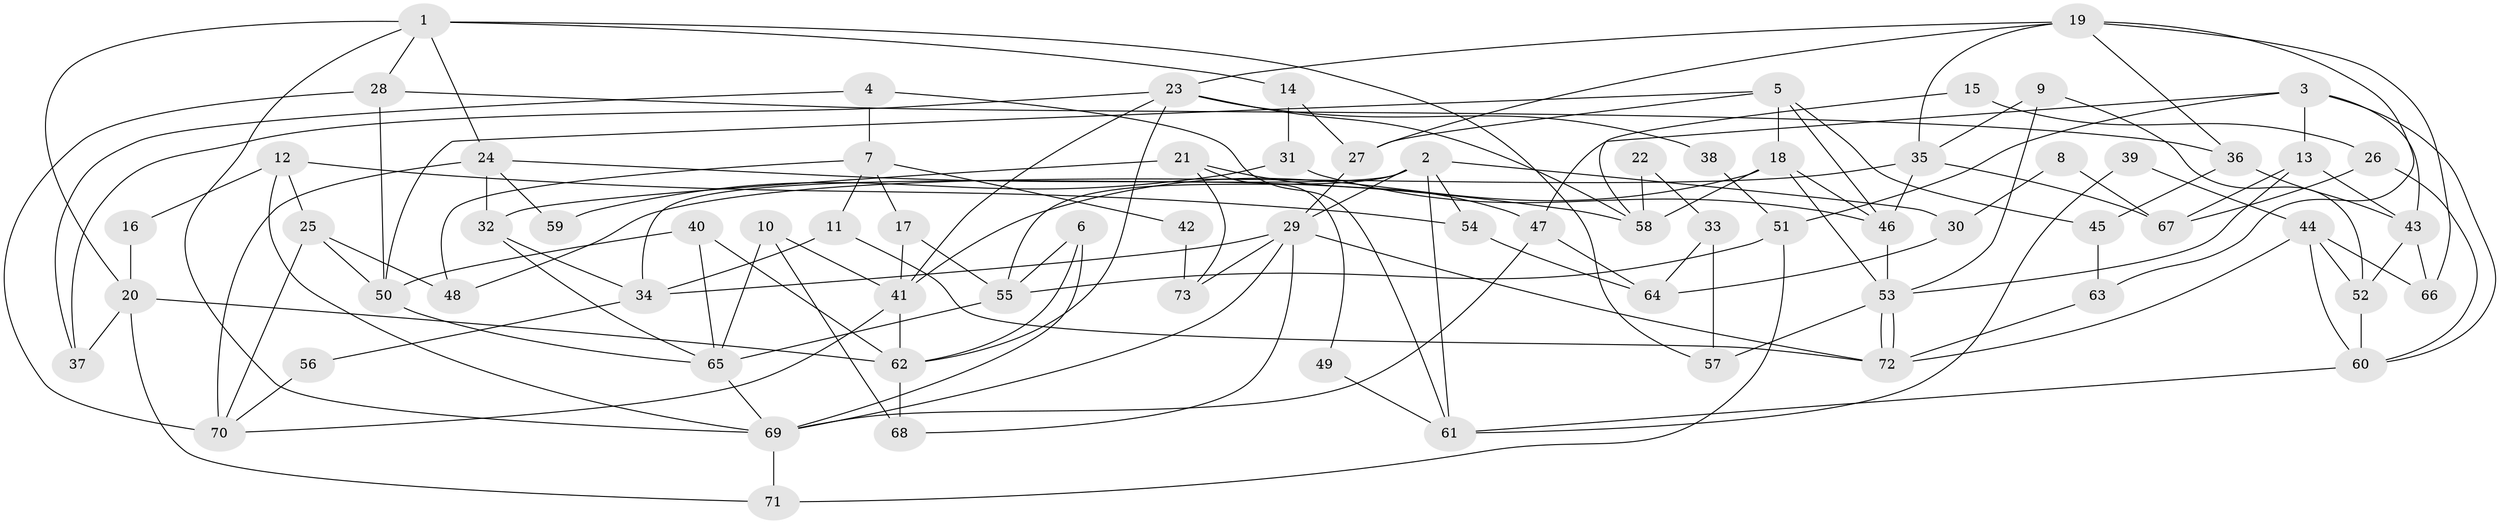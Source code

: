 // Generated by graph-tools (version 1.1) at 2025/26/03/09/25 03:26:18]
// undirected, 73 vertices, 146 edges
graph export_dot {
graph [start="1"]
  node [color=gray90,style=filled];
  1;
  2;
  3;
  4;
  5;
  6;
  7;
  8;
  9;
  10;
  11;
  12;
  13;
  14;
  15;
  16;
  17;
  18;
  19;
  20;
  21;
  22;
  23;
  24;
  25;
  26;
  27;
  28;
  29;
  30;
  31;
  32;
  33;
  34;
  35;
  36;
  37;
  38;
  39;
  40;
  41;
  42;
  43;
  44;
  45;
  46;
  47;
  48;
  49;
  50;
  51;
  52;
  53;
  54;
  55;
  56;
  57;
  58;
  59;
  60;
  61;
  62;
  63;
  64;
  65;
  66;
  67;
  68;
  69;
  70;
  71;
  72;
  73;
  1 -- 69;
  1 -- 28;
  1 -- 14;
  1 -- 20;
  1 -- 24;
  1 -- 57;
  2 -- 34;
  2 -- 61;
  2 -- 29;
  2 -- 30;
  2 -- 54;
  2 -- 55;
  3 -- 51;
  3 -- 43;
  3 -- 13;
  3 -- 47;
  3 -- 60;
  4 -- 37;
  4 -- 7;
  4 -- 61;
  5 -- 50;
  5 -- 18;
  5 -- 27;
  5 -- 45;
  5 -- 46;
  6 -- 62;
  6 -- 69;
  6 -- 55;
  7 -- 17;
  7 -- 11;
  7 -- 42;
  7 -- 48;
  8 -- 30;
  8 -- 67;
  9 -- 52;
  9 -- 53;
  9 -- 35;
  10 -- 65;
  10 -- 68;
  10 -- 41;
  11 -- 72;
  11 -- 34;
  12 -- 69;
  12 -- 25;
  12 -- 16;
  12 -- 54;
  13 -- 53;
  13 -- 43;
  13 -- 67;
  14 -- 27;
  14 -- 31;
  15 -- 58;
  15 -- 26;
  16 -- 20;
  17 -- 41;
  17 -- 55;
  18 -- 41;
  18 -- 53;
  18 -- 46;
  18 -- 58;
  19 -- 35;
  19 -- 66;
  19 -- 23;
  19 -- 27;
  19 -- 36;
  19 -- 63;
  20 -- 62;
  20 -- 37;
  20 -- 71;
  21 -- 47;
  21 -- 32;
  21 -- 49;
  21 -- 73;
  22 -- 58;
  22 -- 33;
  23 -- 41;
  23 -- 37;
  23 -- 38;
  23 -- 58;
  23 -- 62;
  24 -- 58;
  24 -- 32;
  24 -- 59;
  24 -- 70;
  25 -- 70;
  25 -- 48;
  25 -- 50;
  26 -- 67;
  26 -- 60;
  27 -- 29;
  28 -- 50;
  28 -- 36;
  28 -- 70;
  29 -- 34;
  29 -- 68;
  29 -- 69;
  29 -- 72;
  29 -- 73;
  30 -- 64;
  31 -- 46;
  31 -- 59;
  32 -- 65;
  32 -- 34;
  33 -- 57;
  33 -- 64;
  34 -- 56;
  35 -- 46;
  35 -- 48;
  35 -- 67;
  36 -- 45;
  36 -- 43;
  38 -- 51;
  39 -- 44;
  39 -- 61;
  40 -- 50;
  40 -- 62;
  40 -- 65;
  41 -- 70;
  41 -- 62;
  42 -- 73;
  43 -- 52;
  43 -- 66;
  44 -- 72;
  44 -- 52;
  44 -- 60;
  44 -- 66;
  45 -- 63;
  46 -- 53;
  47 -- 69;
  47 -- 64;
  49 -- 61;
  50 -- 65;
  51 -- 71;
  51 -- 55;
  52 -- 60;
  53 -- 72;
  53 -- 72;
  53 -- 57;
  54 -- 64;
  55 -- 65;
  56 -- 70;
  60 -- 61;
  62 -- 68;
  63 -- 72;
  65 -- 69;
  69 -- 71;
}
